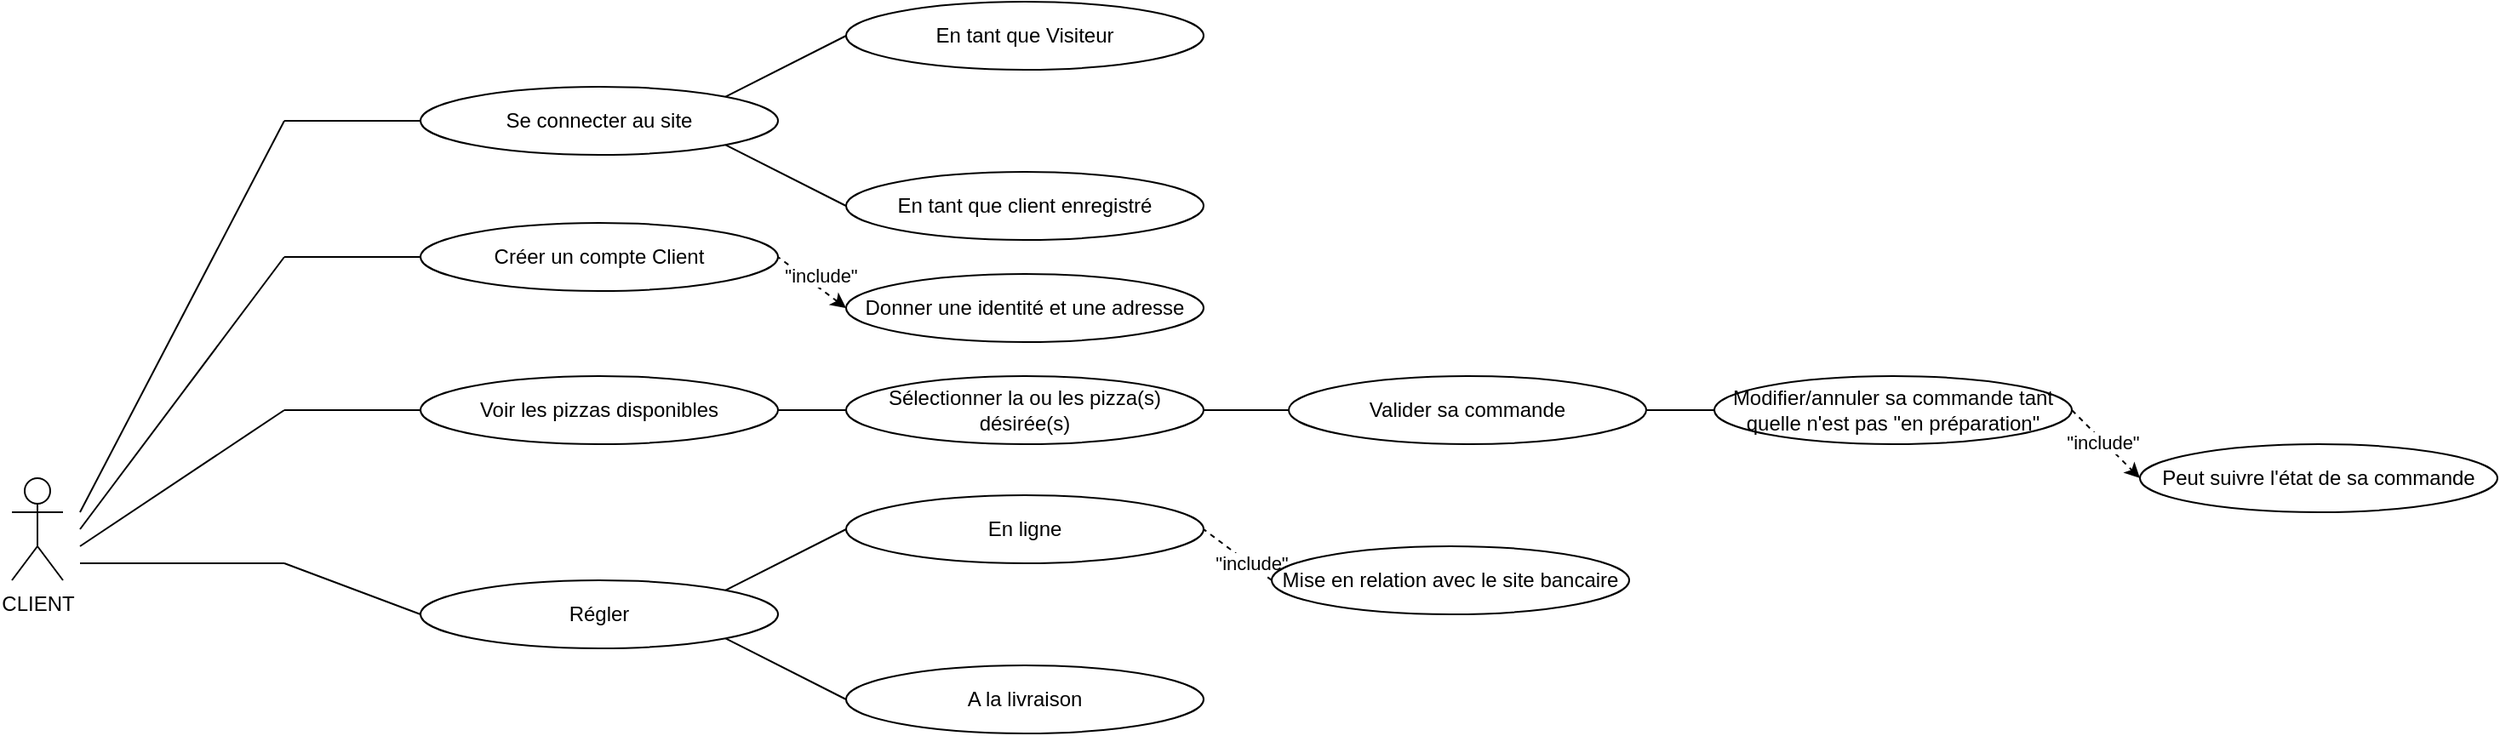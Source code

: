 <mxfile version="12.9.13" type="github">
  <diagram id="K9GapVBDPHIvFuJplNbO" name="Page-1">
    <mxGraphModel dx="946" dy="528" grid="1" gridSize="10" guides="1" tooltips="1" connect="1" arrows="1" fold="1" page="1" pageScale="1" pageWidth="827" pageHeight="1169" math="0" shadow="0">
      <root>
        <mxCell id="0" />
        <mxCell id="1" parent="0" />
        <mxCell id="MGfbBTOL-nACpGUUXOaL-1" value="CLIENT" style="shape=umlActor;verticalLabelPosition=bottom;labelBackgroundColor=#ffffff;verticalAlign=top;html=1;outlineConnect=0;" vertex="1" parent="1">
          <mxGeometry x="40" y="300" width="30" height="60" as="geometry" />
        </mxCell>
        <mxCell id="MGfbBTOL-nACpGUUXOaL-4" value="" style="endArrow=none;html=1;endFill=0;" edge="1" parent="1">
          <mxGeometry width="50" height="50" relative="1" as="geometry">
            <mxPoint x="80" y="320" as="sourcePoint" />
            <mxPoint x="200" y="90" as="targetPoint" />
          </mxGeometry>
        </mxCell>
        <mxCell id="MGfbBTOL-nACpGUUXOaL-7" value="" style="endArrow=none;html=1;endFill=0;entryX=0;entryY=0.5;entryDx=0;entryDy=0;" edge="1" parent="1" target="MGfbBTOL-nACpGUUXOaL-9">
          <mxGeometry width="50" height="50" relative="1" as="geometry">
            <mxPoint x="200" y="90" as="sourcePoint" />
            <mxPoint x="280" y="80" as="targetPoint" />
          </mxGeometry>
        </mxCell>
        <mxCell id="MGfbBTOL-nACpGUUXOaL-9" value="Se connecter au site" style="ellipse;whiteSpace=wrap;html=1;" vertex="1" parent="1">
          <mxGeometry x="280" y="70" width="210" height="40" as="geometry" />
        </mxCell>
        <mxCell id="MGfbBTOL-nACpGUUXOaL-14" value="" style="endArrow=none;dashed=1;html=1;entryX=1;entryY=0.5;entryDx=0;entryDy=0;endFill=0;startArrow=classic;startFill=1;exitX=0;exitY=0.5;exitDx=0;exitDy=0;" edge="1" parent="1" source="MGfbBTOL-nACpGUUXOaL-62" target="MGfbBTOL-nACpGUUXOaL-34">
          <mxGeometry width="50" height="50" relative="1" as="geometry">
            <mxPoint x="530" y="210" as="sourcePoint" />
            <mxPoint x="490" y="155" as="targetPoint" />
          </mxGeometry>
        </mxCell>
        <mxCell id="MGfbBTOL-nACpGUUXOaL-16" value="&quot;include&quot;" style="edgeLabel;html=1;align=center;verticalAlign=middle;resizable=0;points=[];" vertex="1" connectable="0" parent="MGfbBTOL-nACpGUUXOaL-14">
          <mxGeometry x="0.514" relative="1" as="geometry">
            <mxPoint x="14.99" y="3.74" as="offset" />
          </mxGeometry>
        </mxCell>
        <mxCell id="MGfbBTOL-nACpGUUXOaL-36" value="" style="edgeStyle=orthogonalEdgeStyle;rounded=0;orthogonalLoop=1;jettySize=auto;html=1;endArrow=none;endFill=0;" edge="1" parent="1" source="MGfbBTOL-nACpGUUXOaL-34">
          <mxGeometry relative="1" as="geometry">
            <mxPoint x="200" y="170" as="targetPoint" />
            <Array as="points">
              <mxPoint x="200" y="170" />
            </Array>
          </mxGeometry>
        </mxCell>
        <mxCell id="MGfbBTOL-nACpGUUXOaL-34" value="Créer un compte Client" style="ellipse;whiteSpace=wrap;html=1;" vertex="1" parent="1">
          <mxGeometry x="280" y="150" width="210" height="40" as="geometry" />
        </mxCell>
        <mxCell id="MGfbBTOL-nACpGUUXOaL-38" value="" style="endArrow=none;html=1;" edge="1" parent="1">
          <mxGeometry width="50" height="50" relative="1" as="geometry">
            <mxPoint x="80" y="330" as="sourcePoint" />
            <mxPoint x="200" y="170" as="targetPoint" />
          </mxGeometry>
        </mxCell>
        <mxCell id="MGfbBTOL-nACpGUUXOaL-60" value="" style="edgeStyle=orthogonalEdgeStyle;rounded=0;orthogonalLoop=1;jettySize=auto;html=1;endArrow=none;endFill=0;" edge="1" parent="1" source="MGfbBTOL-nACpGUUXOaL-40" target="MGfbBTOL-nACpGUUXOaL-59">
          <mxGeometry relative="1" as="geometry" />
        </mxCell>
        <mxCell id="MGfbBTOL-nACpGUUXOaL-40" value="Voir les pizzas disponibles" style="ellipse;whiteSpace=wrap;html=1;" vertex="1" parent="1">
          <mxGeometry x="280" y="240" width="210" height="40" as="geometry" />
        </mxCell>
        <mxCell id="MGfbBTOL-nACpGUUXOaL-59" value="Sélectionner la ou les pizza(s) désirée(s)" style="ellipse;whiteSpace=wrap;html=1;" vertex="1" parent="1">
          <mxGeometry x="530" y="240" width="210" height="40" as="geometry" />
        </mxCell>
        <mxCell id="MGfbBTOL-nACpGUUXOaL-46" value="" style="endArrow=none;html=1;" edge="1" parent="1">
          <mxGeometry width="50" height="50" relative="1" as="geometry">
            <mxPoint x="80" y="340" as="sourcePoint" />
            <mxPoint x="200" y="260" as="targetPoint" />
          </mxGeometry>
        </mxCell>
        <mxCell id="MGfbBTOL-nACpGUUXOaL-47" value="" style="endArrow=none;html=1;exitX=1;exitY=0;exitDx=0;exitDy=0;entryX=0;entryY=0.5;entryDx=0;entryDy=0;" edge="1" parent="1" source="MGfbBTOL-nACpGUUXOaL-9" target="MGfbBTOL-nACpGUUXOaL-51">
          <mxGeometry width="50" height="50" relative="1" as="geometry">
            <mxPoint x="490" y="90" as="sourcePoint" />
            <mxPoint x="540" y="40" as="targetPoint" />
          </mxGeometry>
        </mxCell>
        <mxCell id="MGfbBTOL-nACpGUUXOaL-48" value="" style="endArrow=none;html=1;entryX=1;entryY=1;entryDx=0;entryDy=0;exitX=0;exitY=0.5;exitDx=0;exitDy=0;" edge="1" parent="1" source="MGfbBTOL-nACpGUUXOaL-52" target="MGfbBTOL-nACpGUUXOaL-9">
          <mxGeometry width="50" height="50" relative="1" as="geometry">
            <mxPoint x="540" y="140" as="sourcePoint" />
            <mxPoint x="490" y="240" as="targetPoint" />
          </mxGeometry>
        </mxCell>
        <mxCell id="MGfbBTOL-nACpGUUXOaL-51" value="En tant que Visiteur" style="ellipse;whiteSpace=wrap;html=1;" vertex="1" parent="1">
          <mxGeometry x="530" y="20" width="210" height="40" as="geometry" />
        </mxCell>
        <mxCell id="MGfbBTOL-nACpGUUXOaL-52" value="En tant que client enregistré" style="ellipse;whiteSpace=wrap;html=1;" vertex="1" parent="1">
          <mxGeometry x="530" y="120" width="210" height="40" as="geometry" />
        </mxCell>
        <mxCell id="MGfbBTOL-nACpGUUXOaL-58" value="" style="endArrow=none;html=1;exitX=0;exitY=0.5;exitDx=0;exitDy=0;" edge="1" parent="1" source="MGfbBTOL-nACpGUUXOaL-40">
          <mxGeometry width="50" height="50" relative="1" as="geometry">
            <mxPoint x="280" y="300" as="sourcePoint" />
            <mxPoint x="200" y="260" as="targetPoint" />
          </mxGeometry>
        </mxCell>
        <mxCell id="MGfbBTOL-nACpGUUXOaL-61" value="" style="endArrow=none;html=1;exitX=1;exitY=0.5;exitDx=0;exitDy=0;entryX=0;entryY=0.5;entryDx=0;entryDy=0;" edge="1" parent="1" source="MGfbBTOL-nACpGUUXOaL-59" target="MGfbBTOL-nACpGUUXOaL-72">
          <mxGeometry width="50" height="50" relative="1" as="geometry">
            <mxPoint x="740" y="260" as="sourcePoint" />
            <mxPoint x="780" y="260" as="targetPoint" />
          </mxGeometry>
        </mxCell>
        <mxCell id="MGfbBTOL-nACpGUUXOaL-62" value="Donner une identité et une adresse" style="ellipse;whiteSpace=wrap;html=1;" vertex="1" parent="1">
          <mxGeometry x="530" y="180" width="210" height="40" as="geometry" />
        </mxCell>
        <mxCell id="MGfbBTOL-nACpGUUXOaL-65" value="Modifier/annuler sa commande tant quelle n&#39;est pas &quot;en préparation&quot;" style="ellipse;whiteSpace=wrap;html=1;" vertex="1" parent="1">
          <mxGeometry x="1040" y="240" width="210" height="40" as="geometry" />
        </mxCell>
        <mxCell id="MGfbBTOL-nACpGUUXOaL-67" value="" style="endArrow=classic;dashed=1;html=1;exitX=1;exitY=0.5;exitDx=0;exitDy=0;entryX=0;entryY=0.5;entryDx=0;entryDy=0;startArrow=none;startFill=0;endFill=1;" edge="1" parent="1" source="MGfbBTOL-nACpGUUXOaL-65" target="MGfbBTOL-nACpGUUXOaL-68">
          <mxGeometry width="50" height="50" relative="1" as="geometry">
            <mxPoint x="1030" y="210" as="sourcePoint" />
            <mxPoint x="1020" y="290" as="targetPoint" />
          </mxGeometry>
        </mxCell>
        <mxCell id="MGfbBTOL-nACpGUUXOaL-69" value="&quot;include&quot;&lt;br&gt;" style="edgeLabel;html=1;align=center;verticalAlign=middle;resizable=0;points=[];" vertex="1" connectable="0" parent="MGfbBTOL-nACpGUUXOaL-67">
          <mxGeometry x="-0.1" y="-1" relative="1" as="geometry">
            <mxPoint as="offset" />
          </mxGeometry>
        </mxCell>
        <mxCell id="MGfbBTOL-nACpGUUXOaL-68" value="Peut suivre l&#39;état de sa commande" style="ellipse;whiteSpace=wrap;html=1;" vertex="1" parent="1">
          <mxGeometry x="1290" y="280" width="210" height="40" as="geometry" />
        </mxCell>
        <mxCell id="MGfbBTOL-nACpGUUXOaL-70" value="" style="endArrow=none;html=1;" edge="1" parent="1">
          <mxGeometry width="50" height="50" relative="1" as="geometry">
            <mxPoint x="80" y="350" as="sourcePoint" />
            <mxPoint x="200" y="350" as="targetPoint" />
          </mxGeometry>
        </mxCell>
        <mxCell id="MGfbBTOL-nACpGUUXOaL-71" value="" style="endArrow=none;html=1;exitX=0;exitY=0.5;exitDx=0;exitDy=0;" edge="1" parent="1" source="MGfbBTOL-nACpGUUXOaL-74">
          <mxGeometry width="50" height="50" relative="1" as="geometry">
            <mxPoint x="280" y="320" as="sourcePoint" />
            <mxPoint x="200" y="350" as="targetPoint" />
          </mxGeometry>
        </mxCell>
        <mxCell id="MGfbBTOL-nACpGUUXOaL-72" value="Valider sa commande" style="ellipse;whiteSpace=wrap;html=1;" vertex="1" parent="1">
          <mxGeometry x="790" y="240" width="210" height="40" as="geometry" />
        </mxCell>
        <mxCell id="MGfbBTOL-nACpGUUXOaL-74" value="Régler" style="ellipse;whiteSpace=wrap;html=1;" vertex="1" parent="1">
          <mxGeometry x="280" y="360" width="210" height="40" as="geometry" />
        </mxCell>
        <mxCell id="MGfbBTOL-nACpGUUXOaL-76" value="" style="endArrow=none;html=1;entryX=1;entryY=0.5;entryDx=0;entryDy=0;exitX=0;exitY=0.5;exitDx=0;exitDy=0;" edge="1" parent="1" source="MGfbBTOL-nACpGUUXOaL-65" target="MGfbBTOL-nACpGUUXOaL-72">
          <mxGeometry width="50" height="50" relative="1" as="geometry">
            <mxPoint x="1130" y="290" as="sourcePoint" />
            <mxPoint x="1180" y="240" as="targetPoint" />
          </mxGeometry>
        </mxCell>
        <mxCell id="MGfbBTOL-nACpGUUXOaL-77" value="En ligne" style="ellipse;whiteSpace=wrap;html=1;" vertex="1" parent="1">
          <mxGeometry x="530" y="310" width="210" height="40" as="geometry" />
        </mxCell>
        <mxCell id="MGfbBTOL-nACpGUUXOaL-79" value="" style="endArrow=none;html=1;exitX=1;exitY=0;exitDx=0;exitDy=0;entryX=0;entryY=0.5;entryDx=0;entryDy=0;" edge="1" parent="1" source="MGfbBTOL-nACpGUUXOaL-74" target="MGfbBTOL-nACpGUUXOaL-77">
          <mxGeometry width="50" height="50" relative="1" as="geometry">
            <mxPoint x="460" y="290" as="sourcePoint" />
            <mxPoint x="510" y="240" as="targetPoint" />
          </mxGeometry>
        </mxCell>
        <mxCell id="MGfbBTOL-nACpGUUXOaL-80" value="" style="endArrow=none;html=1;exitX=1;exitY=1;exitDx=0;exitDy=0;entryX=0;entryY=0.5;entryDx=0;entryDy=0;" edge="1" parent="1" source="MGfbBTOL-nACpGUUXOaL-74" target="MGfbBTOL-nACpGUUXOaL-81">
          <mxGeometry width="50" height="50" relative="1" as="geometry">
            <mxPoint x="460" y="290" as="sourcePoint" />
            <mxPoint x="530" y="390" as="targetPoint" />
          </mxGeometry>
        </mxCell>
        <mxCell id="MGfbBTOL-nACpGUUXOaL-81" value="A la livraison" style="ellipse;whiteSpace=wrap;html=1;" vertex="1" parent="1">
          <mxGeometry x="530" y="410" width="210" height="40" as="geometry" />
        </mxCell>
        <mxCell id="MGfbBTOL-nACpGUUXOaL-85" value="" style="endArrow=none;dashed=1;html=1;entryX=1;entryY=0.5;entryDx=0;entryDy=0;exitX=0;exitY=0.5;exitDx=0;exitDy=0;" edge="1" parent="1" source="MGfbBTOL-nACpGUUXOaL-87" target="MGfbBTOL-nACpGUUXOaL-77">
          <mxGeometry width="50" height="50" relative="1" as="geometry">
            <mxPoint x="790" y="330" as="sourcePoint" />
            <mxPoint x="700" y="240" as="targetPoint" />
          </mxGeometry>
        </mxCell>
        <mxCell id="MGfbBTOL-nACpGUUXOaL-86" value="&quot;include&quot;" style="edgeLabel;html=1;align=center;verticalAlign=middle;resizable=0;points=[];" vertex="1" connectable="0" parent="MGfbBTOL-nACpGUUXOaL-85">
          <mxGeometry x="-0.338" y="-1" relative="1" as="geometry">
            <mxPoint as="offset" />
          </mxGeometry>
        </mxCell>
        <mxCell id="MGfbBTOL-nACpGUUXOaL-87" value="Mise en relation avec le site bancaire" style="ellipse;whiteSpace=wrap;html=1;" vertex="1" parent="1">
          <mxGeometry x="780" y="340" width="210" height="40" as="geometry" />
        </mxCell>
      </root>
    </mxGraphModel>
  </diagram>
</mxfile>
